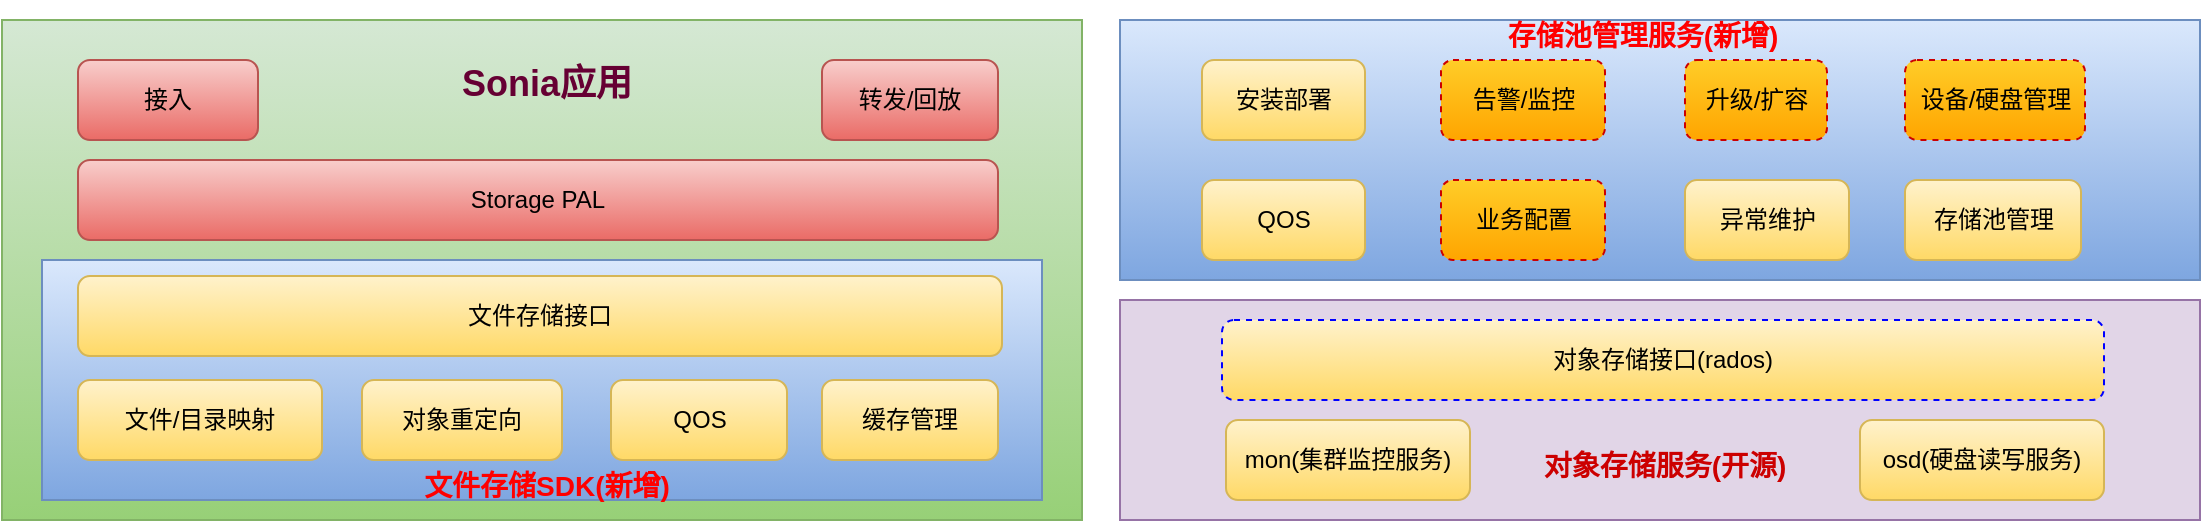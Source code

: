 <mxfile version="16.6.6" type="github">
  <diagram id="6I0OCvxSQrVGMHxT2VVA" name="Page-1">
    <mxGraphModel dx="1422" dy="708" grid="1" gridSize="10" guides="1" tooltips="1" connect="1" arrows="1" fold="1" page="1" pageScale="1" pageWidth="850" pageHeight="1100" math="0" shadow="0">
      <root>
        <mxCell id="0" />
        <mxCell id="1" parent="0" />
        <mxCell id="9gsmvQGUKXDNRBUVS-hP-15" value="" style="rounded=0;whiteSpace=wrap;html=1;fillColor=#d5e8d4;strokeColor=#82b366;gradientColor=#97d077;" parent="1" vertex="1">
          <mxGeometry x="320" y="590" width="540" height="250" as="geometry" />
        </mxCell>
        <mxCell id="9gsmvQGUKXDNRBUVS-hP-14" value="" style="rounded=0;whiteSpace=wrap;html=1;fillColor=#e1d5e7;strokeColor=#9673a6;" parent="1" vertex="1">
          <mxGeometry x="879" y="730" width="540" height="110" as="geometry" />
        </mxCell>
        <mxCell id="9gsmvQGUKXDNRBUVS-hP-2" value="" style="rounded=0;whiteSpace=wrap;html=1;fillColor=#dae8fc;strokeColor=#6c8ebf;gradientColor=#7ea6e0;" parent="1" vertex="1">
          <mxGeometry x="340" y="710" width="500" height="120" as="geometry" />
        </mxCell>
        <mxCell id="9gsmvQGUKXDNRBUVS-hP-1" value="文件存储接口" style="rounded=1;whiteSpace=wrap;html=1;fillColor=#fff2cc;gradientColor=#ffd966;strokeColor=#d6b656;" parent="1" vertex="1">
          <mxGeometry x="358" y="718" width="462" height="40" as="geometry" />
        </mxCell>
        <mxCell id="9gsmvQGUKXDNRBUVS-hP-3" value="Storage&amp;nbsp;PAL" style="rounded=1;whiteSpace=wrap;html=1;fillColor=#f8cecc;strokeColor=#b85450;gradientColor=#ea6b66;" parent="1" vertex="1">
          <mxGeometry x="358" y="660" width="460" height="40" as="geometry" />
        </mxCell>
        <mxCell id="9gsmvQGUKXDNRBUVS-hP-4" value="文件/目录映射" style="rounded=1;whiteSpace=wrap;html=1;fillColor=#fff2cc;gradientColor=#ffd966;strokeColor=#d6b656;" parent="1" vertex="1">
          <mxGeometry x="358" y="770" width="122" height="40" as="geometry" />
        </mxCell>
        <mxCell id="9gsmvQGUKXDNRBUVS-hP-5" value="对象重定向" style="rounded=1;whiteSpace=wrap;html=1;fillColor=#fff2cc;gradientColor=#ffd966;strokeColor=#d6b656;" parent="1" vertex="1">
          <mxGeometry x="500" y="770" width="100" height="40" as="geometry" />
        </mxCell>
        <mxCell id="9gsmvQGUKXDNRBUVS-hP-6" value="QOS" style="rounded=1;whiteSpace=wrap;html=1;fillColor=#fff2cc;gradientColor=#ffd966;strokeColor=#d6b656;" parent="1" vertex="1">
          <mxGeometry x="624.5" y="770" width="88" height="40" as="geometry" />
        </mxCell>
        <mxCell id="9gsmvQGUKXDNRBUVS-hP-7" value="对象存储接口(rados)" style="rounded=1;whiteSpace=wrap;html=1;fillColor=#fff2cc;strokeColor=#0000FF;gradientColor=#ffd966;dashed=1;strokeWidth=1;" parent="1" vertex="1">
          <mxGeometry x="930" y="740" width="441" height="40" as="geometry" />
        </mxCell>
        <mxCell id="9gsmvQGUKXDNRBUVS-hP-8" value="mon(集群监控服务)" style="rounded=1;whiteSpace=wrap;html=1;fillColor=#fff2cc;strokeColor=#d6b656;gradientColor=#ffd966;" parent="1" vertex="1">
          <mxGeometry x="932" y="790" width="122" height="40" as="geometry" />
        </mxCell>
        <mxCell id="9gsmvQGUKXDNRBUVS-hP-9" value="osd(硬盘读写服务)" style="rounded=1;whiteSpace=wrap;html=1;fillColor=#fff2cc;strokeColor=#d6b656;gradientColor=#ffd966;" parent="1" vertex="1">
          <mxGeometry x="1249" y="790" width="122" height="40" as="geometry" />
        </mxCell>
        <mxCell id="9gsmvQGUKXDNRBUVS-hP-10" value="缓存管理" style="rounded=1;whiteSpace=wrap;html=1;fillColor=#fff2cc;gradientColor=#ffd966;strokeColor=#d6b656;" parent="1" vertex="1">
          <mxGeometry x="730" y="770" width="88" height="40" as="geometry" />
        </mxCell>
        <mxCell id="rMFWkKAfBQ_fau_hNALP-1" value="接入" style="rounded=1;whiteSpace=wrap;html=1;fillColor=#f8cecc;strokeColor=#b85450;gradientColor=#ea6b66;" parent="1" vertex="1">
          <mxGeometry x="358" y="610" width="90" height="40" as="geometry" />
        </mxCell>
        <mxCell id="rMFWkKAfBQ_fau_hNALP-2" value="转发/回放" style="rounded=1;whiteSpace=wrap;html=1;fillColor=#f8cecc;strokeColor=#b85450;gradientColor=#ea6b66;" parent="1" vertex="1">
          <mxGeometry x="730" y="610" width="88" height="40" as="geometry" />
        </mxCell>
        <mxCell id="rMFWkKAfBQ_fau_hNALP-4" value="&lt;font color=&quot;#660033&quot; style=&quot;font-size: 18px&quot;&gt;Sonia应用&lt;/font&gt;" style="text;strokeColor=none;fillColor=none;html=1;fontSize=24;fontStyle=1;verticalAlign=middle;align=center;" parent="1" vertex="1">
          <mxGeometry x="531" y="600" width="121" height="40" as="geometry" />
        </mxCell>
        <mxCell id="rMFWkKAfBQ_fau_hNALP-5" value="&lt;font style=&quot;font-size: 14px&quot; color=&quot;#cc0000&quot;&gt;对象存储服务(开源)&lt;/font&gt;" style="text;strokeColor=none;fillColor=none;html=1;fontSize=24;fontStyle=1;verticalAlign=middle;align=center;" parent="1" vertex="1">
          <mxGeometry x="1081" y="790" width="140" height="40" as="geometry" />
        </mxCell>
        <mxCell id="rMFWkKAfBQ_fau_hNALP-6" value="&lt;font style=&quot;font-size: 14px&quot; color=&quot;#ff0000&quot;&gt;文件存储SDK(新增)&lt;/font&gt;" style="text;strokeColor=none;fillColor=none;html=1;fontSize=24;fontStyle=1;verticalAlign=middle;align=center;" parent="1" vertex="1">
          <mxGeometry x="522" y="810" width="140" height="20" as="geometry" />
        </mxCell>
        <mxCell id="7viiO_OMf_TRh3w1Xoa2-2" value="" style="rounded=0;whiteSpace=wrap;html=1;fillColor=#dae8fc;strokeColor=#6c8ebf;gradientColor=#7ea6e0;" parent="1" vertex="1">
          <mxGeometry x="879" y="590" width="540" height="130" as="geometry" />
        </mxCell>
        <mxCell id="7viiO_OMf_TRh3w1Xoa2-4" value="安装部署" style="rounded=1;whiteSpace=wrap;html=1;fillColor=#fff2cc;strokeColor=#d6b656;gradientColor=#ffd966;" parent="1" vertex="1">
          <mxGeometry x="920" y="610" width="81.5" height="40" as="geometry" />
        </mxCell>
        <mxCell id="7viiO_OMf_TRh3w1Xoa2-5" value="QOS" style="rounded=1;whiteSpace=wrap;html=1;fillColor=#fff2cc;strokeColor=#d6b656;gradientColor=#ffd966;" parent="1" vertex="1">
          <mxGeometry x="920" y="670" width="81.5" height="40" as="geometry" />
        </mxCell>
        <mxCell id="7viiO_OMf_TRh3w1Xoa2-6" value="&lt;font style=&quot;font-size: 14px&quot; color=&quot;#ff0000&quot;&gt;存储池管理服务(新增)&lt;/font&gt;" style="text;strokeColor=none;fillColor=none;html=1;fontSize=24;fontStyle=1;verticalAlign=middle;align=center;" parent="1" vertex="1">
          <mxGeometry x="1070" y="580" width="140" height="30" as="geometry" />
        </mxCell>
        <mxCell id="7viiO_OMf_TRh3w1Xoa2-7" value="存储池管理" style="rounded=1;whiteSpace=wrap;html=1;fillColor=#fff2cc;strokeColor=#d6b656;gradientColor=#ffd966;" parent="1" vertex="1">
          <mxGeometry x="1271.5" y="670" width="88" height="40" as="geometry" />
        </mxCell>
        <mxCell id="7viiO_OMf_TRh3w1Xoa2-8" value="异常维护" style="rounded=1;whiteSpace=wrap;html=1;fillColor=#fff2cc;strokeColor=#d6b656;gradientColor=#ffd966;" parent="1" vertex="1">
          <mxGeometry x="1161.5" y="670" width="82" height="40" as="geometry" />
        </mxCell>
        <mxCell id="7viiO_OMf_TRh3w1Xoa2-9" value="告警/监控" style="rounded=1;whiteSpace=wrap;html=1;fillColor=#ffcd28;strokeColor=#CC0000;dashed=1;gradientColor=#ffa500;" parent="1" vertex="1">
          <mxGeometry x="1039.5" y="610" width="82" height="40" as="geometry" />
        </mxCell>
        <mxCell id="7viiO_OMf_TRh3w1Xoa2-10" value="升级/扩容" style="rounded=1;whiteSpace=wrap;html=1;fillColor=#ffcd28;strokeColor=#CC0000;dashed=1;gradientColor=#ffa500;" parent="1" vertex="1">
          <mxGeometry x="1161.5" y="610" width="71" height="40" as="geometry" />
        </mxCell>
        <mxCell id="7viiO_OMf_TRh3w1Xoa2-12" value="设备/硬盘管理" style="rounded=1;whiteSpace=wrap;html=1;fillColor=#ffcd28;strokeColor=#CC0000;dashed=1;gradientColor=#ffa500;" parent="1" vertex="1">
          <mxGeometry x="1271.5" y="610" width="90" height="40" as="geometry" />
        </mxCell>
        <mxCell id="7viiO_OMf_TRh3w1Xoa2-13" value="业务配置" style="rounded=1;whiteSpace=wrap;html=1;fillColor=#ffcd28;strokeColor=#CC0000;dashed=1;gradientColor=#ffa500;" parent="1" vertex="1">
          <mxGeometry x="1039.5" y="670" width="82" height="40" as="geometry" />
        </mxCell>
      </root>
    </mxGraphModel>
  </diagram>
</mxfile>
